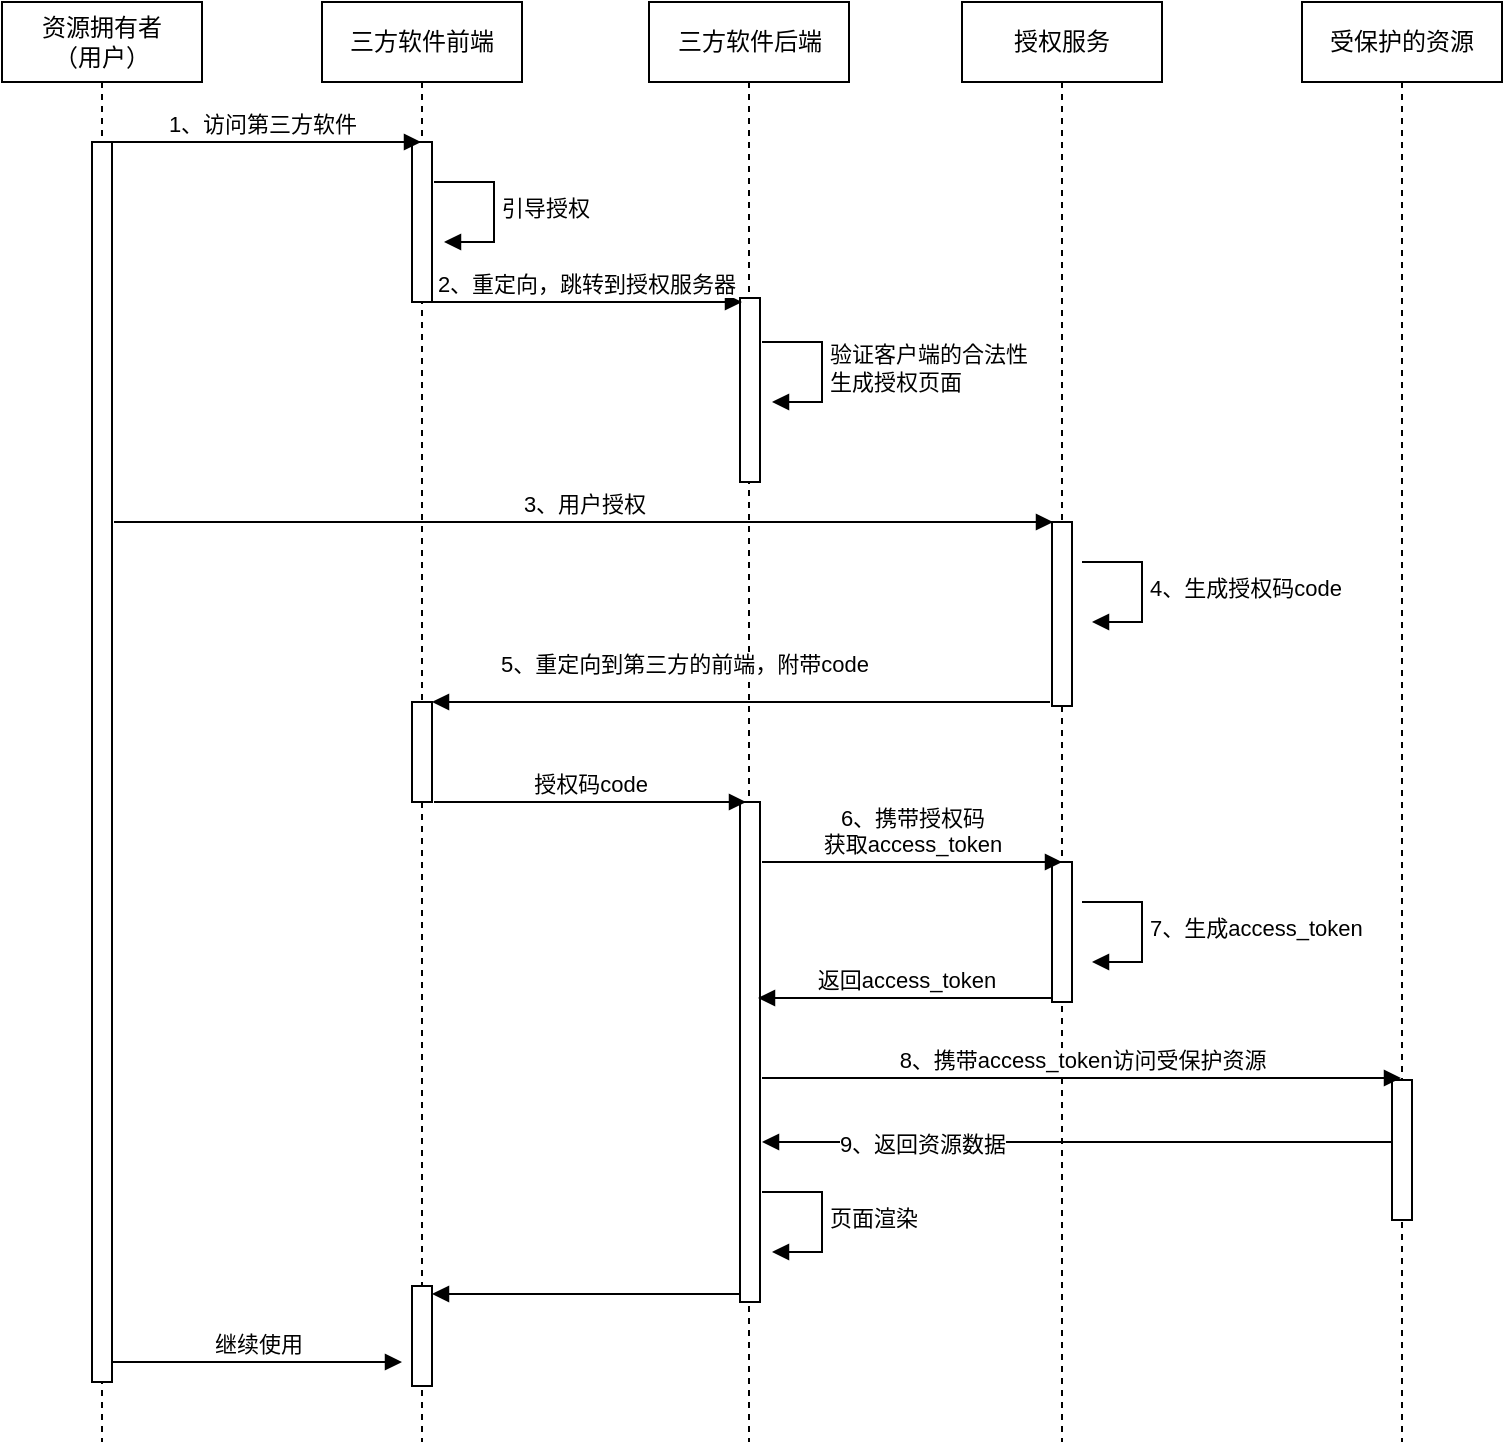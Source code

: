 <mxfile version="26.0.16">
  <diagram name="第 1 页" id="b5yBVdAneSFUwX8WgcFp">
    <mxGraphModel dx="1221" dy="725" grid="1" gridSize="10" guides="1" tooltips="1" connect="1" arrows="1" fold="1" page="1" pageScale="1" pageWidth="827" pageHeight="1169" math="0" shadow="0">
      <root>
        <mxCell id="0" />
        <mxCell id="1" parent="0" />
        <mxCell id="qJ1bP34VLIcEOfEzLXQR-1" value="资源拥有者&lt;br&gt;（用户）" style="shape=umlLifeline;perimeter=lifelinePerimeter;whiteSpace=wrap;html=1;container=1;dropTarget=0;collapsible=0;recursiveResize=0;outlineConnect=0;portConstraint=eastwest;newEdgeStyle={&quot;curved&quot;:0,&quot;rounded&quot;:0};" vertex="1" parent="1">
          <mxGeometry x="40" y="40" width="100" height="720" as="geometry" />
        </mxCell>
        <mxCell id="qJ1bP34VLIcEOfEzLXQR-6" value="" style="html=1;points=[[0,0,0,0,5],[0,1,0,0,-5],[1,0,0,0,5],[1,1,0,0,-5]];perimeter=orthogonalPerimeter;outlineConnect=0;targetShapes=umlLifeline;portConstraint=eastwest;newEdgeStyle={&quot;curved&quot;:0,&quot;rounded&quot;:0};" vertex="1" parent="qJ1bP34VLIcEOfEzLXQR-1">
          <mxGeometry x="45" y="70" width="10" height="620" as="geometry" />
        </mxCell>
        <mxCell id="qJ1bP34VLIcEOfEzLXQR-2" value="三方软件前端" style="shape=umlLifeline;perimeter=lifelinePerimeter;whiteSpace=wrap;html=1;container=1;dropTarget=0;collapsible=0;recursiveResize=0;outlineConnect=0;portConstraint=eastwest;newEdgeStyle={&quot;curved&quot;:0,&quot;rounded&quot;:0};" vertex="1" parent="1">
          <mxGeometry x="200" y="40" width="100" height="720" as="geometry" />
        </mxCell>
        <mxCell id="qJ1bP34VLIcEOfEzLXQR-7" value="" style="html=1;points=[[0,0,0,0,5],[0,1,0,0,-5],[1,0,0,0,5],[1,1,0,0,-5]];perimeter=orthogonalPerimeter;outlineConnect=0;targetShapes=umlLifeline;portConstraint=eastwest;newEdgeStyle={&quot;curved&quot;:0,&quot;rounded&quot;:0};" vertex="1" parent="qJ1bP34VLIcEOfEzLXQR-2">
          <mxGeometry x="45" y="70" width="10" height="80" as="geometry" />
        </mxCell>
        <mxCell id="qJ1bP34VLIcEOfEzLXQR-31" value="" style="html=1;points=[[0,0,0,0,5],[0,1,0,0,-5],[1,0,0,0,5],[1,1,0,0,-5]];perimeter=orthogonalPerimeter;outlineConnect=0;targetShapes=umlLifeline;portConstraint=eastwest;newEdgeStyle={&quot;curved&quot;:0,&quot;rounded&quot;:0};" vertex="1" parent="qJ1bP34VLIcEOfEzLXQR-2">
          <mxGeometry x="45" y="642" width="10" height="50" as="geometry" />
        </mxCell>
        <mxCell id="qJ1bP34VLIcEOfEzLXQR-3" value="三方软件后端" style="shape=umlLifeline;perimeter=lifelinePerimeter;whiteSpace=wrap;html=1;container=1;dropTarget=0;collapsible=0;recursiveResize=0;outlineConnect=0;portConstraint=eastwest;newEdgeStyle={&quot;curved&quot;:0,&quot;rounded&quot;:0};" vertex="1" parent="1">
          <mxGeometry x="363.5" y="40" width="100" height="720" as="geometry" />
        </mxCell>
        <mxCell id="qJ1bP34VLIcEOfEzLXQR-11" value="" style="html=1;points=[[0,0,0,0,5],[0,1,0,0,-5],[1,0,0,0,5],[1,1,0,0,-5]];perimeter=orthogonalPerimeter;outlineConnect=0;targetShapes=umlLifeline;portConstraint=eastwest;newEdgeStyle={&quot;curved&quot;:0,&quot;rounded&quot;:0};" vertex="1" parent="qJ1bP34VLIcEOfEzLXQR-3">
          <mxGeometry x="45.5" y="148" width="10" height="92" as="geometry" />
        </mxCell>
        <mxCell id="qJ1bP34VLIcEOfEzLXQR-20" value="" style="html=1;points=[[0,0,0,0,5],[0,1,0,0,-5],[1,0,0,0,5],[1,1,0,0,-5]];perimeter=orthogonalPerimeter;outlineConnect=0;targetShapes=umlLifeline;portConstraint=eastwest;newEdgeStyle={&quot;curved&quot;:0,&quot;rounded&quot;:0};" vertex="1" parent="qJ1bP34VLIcEOfEzLXQR-3">
          <mxGeometry x="45.5" y="400" width="10" height="250" as="geometry" />
        </mxCell>
        <mxCell id="qJ1bP34VLIcEOfEzLXQR-4" value="授权服务" style="shape=umlLifeline;perimeter=lifelinePerimeter;whiteSpace=wrap;html=1;container=1;dropTarget=0;collapsible=0;recursiveResize=0;outlineConnect=0;portConstraint=eastwest;newEdgeStyle={&quot;curved&quot;:0,&quot;rounded&quot;:0};" vertex="1" parent="1">
          <mxGeometry x="520" y="40" width="100" height="720" as="geometry" />
        </mxCell>
        <mxCell id="qJ1bP34VLIcEOfEzLXQR-14" value="" style="html=1;points=[[0,0,0,0,5],[0,1,0,0,-5],[1,0,0,0,5],[1,1,0,0,-5]];perimeter=orthogonalPerimeter;outlineConnect=0;targetShapes=umlLifeline;portConstraint=eastwest;newEdgeStyle={&quot;curved&quot;:0,&quot;rounded&quot;:0};" vertex="1" parent="qJ1bP34VLIcEOfEzLXQR-4">
          <mxGeometry x="45" y="260" width="10" height="92" as="geometry" />
        </mxCell>
        <mxCell id="qJ1bP34VLIcEOfEzLXQR-22" value="" style="html=1;points=[[0,0,0,0,5],[0,1,0,0,-5],[1,0,0,0,5],[1,1,0,0,-5]];perimeter=orthogonalPerimeter;outlineConnect=0;targetShapes=umlLifeline;portConstraint=eastwest;newEdgeStyle={&quot;curved&quot;:0,&quot;rounded&quot;:0};" vertex="1" parent="qJ1bP34VLIcEOfEzLXQR-4">
          <mxGeometry x="45" y="430" width="10" height="70" as="geometry" />
        </mxCell>
        <mxCell id="qJ1bP34VLIcEOfEzLXQR-5" value="受保护的资源" style="shape=umlLifeline;perimeter=lifelinePerimeter;whiteSpace=wrap;html=1;container=1;dropTarget=0;collapsible=0;recursiveResize=0;outlineConnect=0;portConstraint=eastwest;newEdgeStyle={&quot;curved&quot;:0,&quot;rounded&quot;:0};" vertex="1" parent="1">
          <mxGeometry x="690" y="40" width="100" height="720" as="geometry" />
        </mxCell>
        <mxCell id="qJ1bP34VLIcEOfEzLXQR-26" value="" style="html=1;points=[[0,0,0,0,5],[0,1,0,0,-5],[1,0,0,0,5],[1,1,0,0,-5]];perimeter=orthogonalPerimeter;outlineConnect=0;targetShapes=umlLifeline;portConstraint=eastwest;newEdgeStyle={&quot;curved&quot;:0,&quot;rounded&quot;:0};" vertex="1" parent="qJ1bP34VLIcEOfEzLXQR-5">
          <mxGeometry x="45" y="539" width="10" height="70" as="geometry" />
        </mxCell>
        <mxCell id="qJ1bP34VLIcEOfEzLXQR-8" value="1、访问第三方软件" style="html=1;verticalAlign=bottom;endArrow=block;curved=0;rounded=0;" edge="1" parent="1" target="qJ1bP34VLIcEOfEzLXQR-2">
          <mxGeometry width="80" relative="1" as="geometry">
            <mxPoint x="90" y="110" as="sourcePoint" />
            <mxPoint x="170" y="110" as="targetPoint" />
          </mxGeometry>
        </mxCell>
        <mxCell id="qJ1bP34VLIcEOfEzLXQR-10" value="验证客户端的合法性&lt;br&gt;生成授权页面" style="html=1;align=left;spacingLeft=2;endArrow=block;rounded=0;edgeStyle=orthogonalEdgeStyle;curved=0;rounded=0;" edge="1" parent="1">
          <mxGeometry relative="1" as="geometry">
            <mxPoint x="420" y="210" as="sourcePoint" />
            <Array as="points">
              <mxPoint x="450" y="240" />
            </Array>
            <mxPoint x="425" y="240" as="targetPoint" />
          </mxGeometry>
        </mxCell>
        <mxCell id="qJ1bP34VLIcEOfEzLXQR-12" value="2、重定向，跳转到授权服务器" style="html=1;verticalAlign=bottom;endArrow=block;curved=0;rounded=0;" edge="1" parent="1">
          <mxGeometry width="80" relative="1" as="geometry">
            <mxPoint x="254" y="190" as="sourcePoint" />
            <mxPoint x="410" y="190" as="targetPoint" />
          </mxGeometry>
        </mxCell>
        <mxCell id="qJ1bP34VLIcEOfEzLXQR-13" value="引导授权" style="html=1;align=left;spacingLeft=2;endArrow=block;rounded=0;edgeStyle=orthogonalEdgeStyle;curved=0;rounded=0;" edge="1" parent="1">
          <mxGeometry relative="1" as="geometry">
            <mxPoint x="256" y="130" as="sourcePoint" />
            <Array as="points">
              <mxPoint x="286" y="160" />
            </Array>
            <mxPoint x="261" y="160" as="targetPoint" />
          </mxGeometry>
        </mxCell>
        <mxCell id="qJ1bP34VLIcEOfEzLXQR-15" value="3、用户授权" style="html=1;verticalAlign=bottom;endArrow=block;curved=0;rounded=0;" edge="1" parent="1">
          <mxGeometry width="80" relative="1" as="geometry">
            <mxPoint x="96" y="300" as="sourcePoint" />
            <mxPoint x="565.5" y="300" as="targetPoint" />
          </mxGeometry>
        </mxCell>
        <mxCell id="qJ1bP34VLIcEOfEzLXQR-16" value="4、生成授权码code" style="html=1;align=left;spacingLeft=2;endArrow=block;rounded=0;edgeStyle=orthogonalEdgeStyle;curved=0;rounded=0;" edge="1" parent="1">
          <mxGeometry relative="1" as="geometry">
            <mxPoint x="580" y="320" as="sourcePoint" />
            <Array as="points">
              <mxPoint x="610" y="350" />
            </Array>
            <mxPoint x="585" y="350" as="targetPoint" />
          </mxGeometry>
        </mxCell>
        <mxCell id="qJ1bP34VLIcEOfEzLXQR-18" value="5、重定向到第三方的前端，附带code" style="html=1;verticalAlign=bottom;endArrow=block;curved=0;rounded=0;" edge="1" parent="1" source="qJ1bP34VLIcEOfEzLXQR-17" target="qJ1bP34VLIcEOfEzLXQR-2">
          <mxGeometry x="NaN" y="135" width="80" relative="1" as="geometry">
            <mxPoint x="564" y="390" as="sourcePoint" />
            <mxPoint x="424" y="390" as="targetPoint" />
            <mxPoint x="131" y="-35" as="offset" />
          </mxGeometry>
        </mxCell>
        <mxCell id="qJ1bP34VLIcEOfEzLXQR-19" value="" style="html=1;verticalAlign=bottom;endArrow=block;curved=0;rounded=0;" edge="1" parent="1" target="qJ1bP34VLIcEOfEzLXQR-17">
          <mxGeometry width="80" relative="1" as="geometry">
            <mxPoint x="564" y="390" as="sourcePoint" />
            <mxPoint x="250" y="390" as="targetPoint" />
          </mxGeometry>
        </mxCell>
        <mxCell id="qJ1bP34VLIcEOfEzLXQR-17" value="" style="html=1;points=[[0,0,0,0,5],[0,1,0,0,-5],[1,0,0,0,5],[1,1,0,0,-5]];perimeter=orthogonalPerimeter;outlineConnect=0;targetShapes=umlLifeline;portConstraint=eastwest;newEdgeStyle={&quot;curved&quot;:0,&quot;rounded&quot;:0};" vertex="1" parent="1">
          <mxGeometry x="245" y="390" width="10" height="50" as="geometry" />
        </mxCell>
        <mxCell id="qJ1bP34VLIcEOfEzLXQR-21" value="授权码code" style="html=1;verticalAlign=bottom;endArrow=block;curved=0;rounded=0;" edge="1" parent="1">
          <mxGeometry width="80" relative="1" as="geometry">
            <mxPoint x="256" y="440" as="sourcePoint" />
            <mxPoint x="412" y="440" as="targetPoint" />
          </mxGeometry>
        </mxCell>
        <mxCell id="qJ1bP34VLIcEOfEzLXQR-23" value="6、携带授权码&lt;br&gt;获取access_token" style="html=1;verticalAlign=bottom;endArrow=block;curved=0;rounded=0;" edge="1" parent="1">
          <mxGeometry width="80" relative="1" as="geometry">
            <mxPoint x="420" y="470" as="sourcePoint" />
            <mxPoint x="570" y="470" as="targetPoint" />
          </mxGeometry>
        </mxCell>
        <mxCell id="qJ1bP34VLIcEOfEzLXQR-24" value="7、生成access_token" style="html=1;align=left;spacingLeft=2;endArrow=block;rounded=0;edgeStyle=orthogonalEdgeStyle;curved=0;rounded=0;" edge="1" parent="1">
          <mxGeometry relative="1" as="geometry">
            <mxPoint x="580" y="490" as="sourcePoint" />
            <Array as="points">
              <mxPoint x="610" y="520" />
            </Array>
            <mxPoint x="585" y="520" as="targetPoint" />
          </mxGeometry>
        </mxCell>
        <mxCell id="qJ1bP34VLIcEOfEzLXQR-25" value="返回access_token" style="html=1;verticalAlign=bottom;endArrow=block;curved=0;rounded=0;" edge="1" parent="1">
          <mxGeometry width="80" relative="1" as="geometry">
            <mxPoint x="565" y="538" as="sourcePoint" />
            <mxPoint x="418" y="538" as="targetPoint" />
          </mxGeometry>
        </mxCell>
        <mxCell id="qJ1bP34VLIcEOfEzLXQR-27" value="8、携带access_token访问受保护资源" style="html=1;verticalAlign=bottom;endArrow=block;curved=0;rounded=0;" edge="1" parent="1" target="qJ1bP34VLIcEOfEzLXQR-5">
          <mxGeometry width="80" relative="1" as="geometry">
            <mxPoint x="420" y="578" as="sourcePoint" />
            <mxPoint x="570" y="578" as="targetPoint" />
          </mxGeometry>
        </mxCell>
        <mxCell id="qJ1bP34VLIcEOfEzLXQR-28" value="" style="html=1;verticalAlign=bottom;endArrow=block;curved=0;rounded=0;" edge="1" parent="1">
          <mxGeometry width="80" relative="1" as="geometry">
            <mxPoint x="735" y="610" as="sourcePoint" />
            <mxPoint x="420" y="610" as="targetPoint" />
          </mxGeometry>
        </mxCell>
        <mxCell id="qJ1bP34VLIcEOfEzLXQR-29" value="9、返回资源数据" style="edgeLabel;html=1;align=center;verticalAlign=middle;resizable=0;points=[];" vertex="1" connectable="0" parent="qJ1bP34VLIcEOfEzLXQR-28">
          <mxGeometry x="0.496" y="1" relative="1" as="geometry">
            <mxPoint as="offset" />
          </mxGeometry>
        </mxCell>
        <mxCell id="qJ1bP34VLIcEOfEzLXQR-30" value="页面渲染" style="html=1;align=left;spacingLeft=2;endArrow=block;rounded=0;edgeStyle=orthogonalEdgeStyle;curved=0;rounded=0;" edge="1" parent="1">
          <mxGeometry relative="1" as="geometry">
            <mxPoint x="420" y="635" as="sourcePoint" />
            <Array as="points">
              <mxPoint x="450" y="665" />
            </Array>
            <mxPoint x="425" y="665" as="targetPoint" />
          </mxGeometry>
        </mxCell>
        <mxCell id="qJ1bP34VLIcEOfEzLXQR-32" value="" style="html=1;verticalAlign=bottom;endArrow=block;curved=0;rounded=0;" edge="1" parent="1">
          <mxGeometry width="80" relative="1" as="geometry">
            <mxPoint x="409" y="686" as="sourcePoint" />
            <mxPoint x="255" y="686" as="targetPoint" />
          </mxGeometry>
        </mxCell>
        <mxCell id="qJ1bP34VLIcEOfEzLXQR-33" value="继续使用" style="html=1;verticalAlign=bottom;endArrow=block;curved=0;rounded=0;" edge="1" parent="1">
          <mxGeometry width="80" relative="1" as="geometry">
            <mxPoint x="95" y="720" as="sourcePoint" />
            <mxPoint x="240" y="720" as="targetPoint" />
          </mxGeometry>
        </mxCell>
      </root>
    </mxGraphModel>
  </diagram>
</mxfile>
